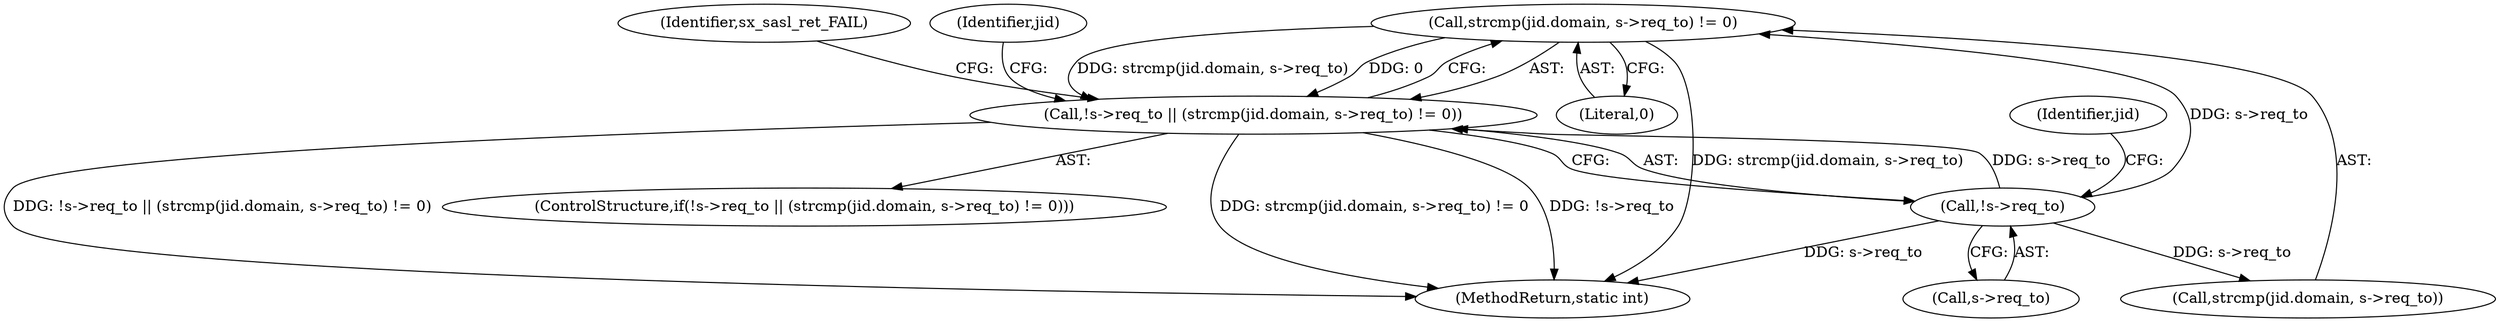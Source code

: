 digraph "0_jabberd2_8416ae54ecefa670534f27a31db71d048b9c7f16@API" {
"1000472" [label="(Call,strcmp(jid.domain, s->req_to) != 0)"];
"1000468" [label="(Call,!s->req_to)"];
"1000467" [label="(Call,!s->req_to || (strcmp(jid.domain, s->req_to) != 0))"];
"1000482" [label="(Identifier,sx_sasl_ret_FAIL)"];
"1000467" [label="(Call,!s->req_to || (strcmp(jid.domain, s->req_to) != 0))"];
"1000472" [label="(Call,strcmp(jid.domain, s->req_to) != 0)"];
"1000473" [label="(Call,strcmp(jid.domain, s->req_to))"];
"1000487" [label="(Identifier,jid)"];
"1000468" [label="(Call,!s->req_to)"];
"1000475" [label="(Identifier,jid)"];
"1000480" [label="(Literal,0)"];
"1000466" [label="(ControlStructure,if(!s->req_to || (strcmp(jid.domain, s->req_to) != 0)))"];
"1000766" [label="(MethodReturn,static int)"];
"1000469" [label="(Call,s->req_to)"];
"1000472" -> "1000467"  [label="AST: "];
"1000472" -> "1000480"  [label="CFG: "];
"1000473" -> "1000472"  [label="AST: "];
"1000480" -> "1000472"  [label="AST: "];
"1000467" -> "1000472"  [label="CFG: "];
"1000472" -> "1000766"  [label="DDG: strcmp(jid.domain, s->req_to)"];
"1000472" -> "1000467"  [label="DDG: strcmp(jid.domain, s->req_to)"];
"1000472" -> "1000467"  [label="DDG: 0"];
"1000468" -> "1000472"  [label="DDG: s->req_to"];
"1000468" -> "1000467"  [label="AST: "];
"1000468" -> "1000469"  [label="CFG: "];
"1000469" -> "1000468"  [label="AST: "];
"1000475" -> "1000468"  [label="CFG: "];
"1000467" -> "1000468"  [label="CFG: "];
"1000468" -> "1000766"  [label="DDG: s->req_to"];
"1000468" -> "1000467"  [label="DDG: s->req_to"];
"1000468" -> "1000473"  [label="DDG: s->req_to"];
"1000467" -> "1000466"  [label="AST: "];
"1000482" -> "1000467"  [label="CFG: "];
"1000487" -> "1000467"  [label="CFG: "];
"1000467" -> "1000766"  [label="DDG: strcmp(jid.domain, s->req_to) != 0"];
"1000467" -> "1000766"  [label="DDG: !s->req_to"];
"1000467" -> "1000766"  [label="DDG: !s->req_to || (strcmp(jid.domain, s->req_to) != 0)"];
}
